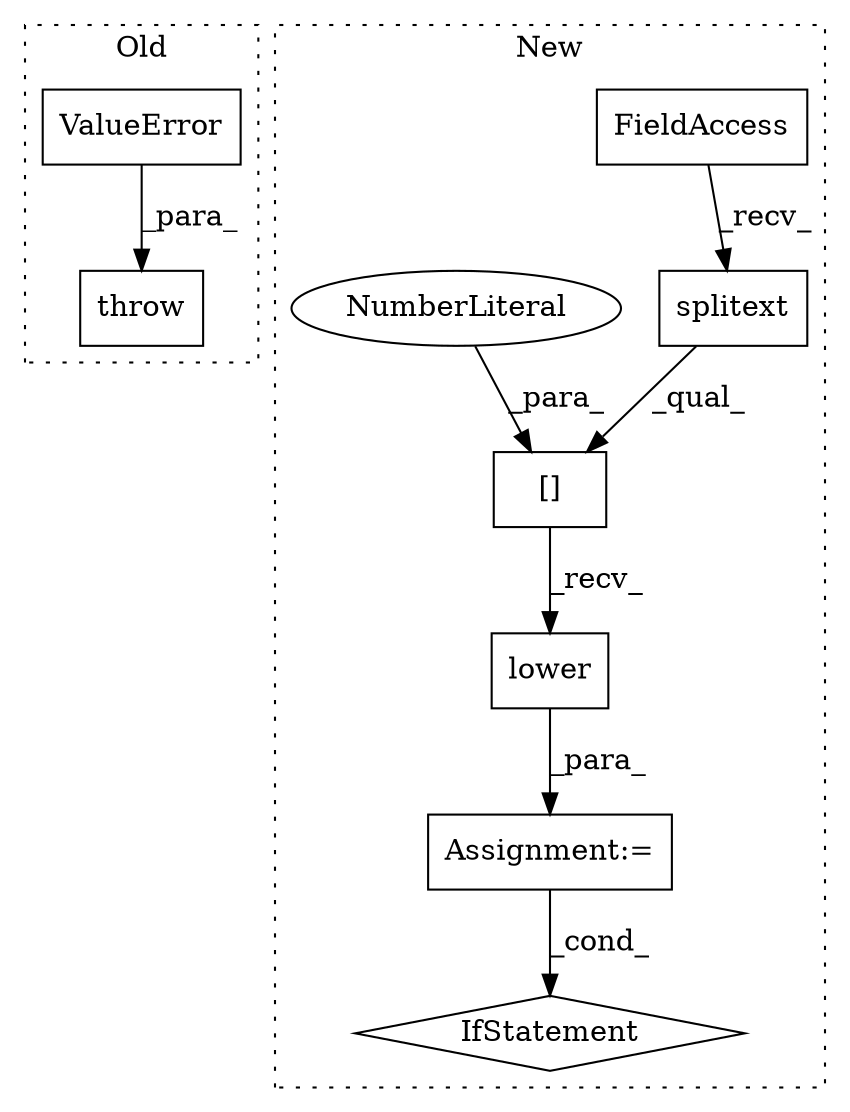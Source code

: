 digraph G {
subgraph cluster0 {
1 [label="ValueError" a="32" s="3632,3739" l="11,1" shape="box"];
7 [label="throw" a="53" s="3626" l="6" shape="box"];
label = "Old";
style="dotted";
}
subgraph cluster1 {
2 [label="splitext" a="32" s="3635,3656" l="9,1" shape="box"];
3 [label="FieldAccess" a="22" s="3627" l="7" shape="box"];
4 [label="IfStatement" a="25" s="4092,4131" l="4,2" shape="diamond"];
5 [label="Assignment:=" a="7" s="3626" l="1" shape="box"];
6 [label="[]" a="2" s="3627,3659" l="31,1" shape="box"];
8 [label="NumberLiteral" a="34" s="3658" l="1" shape="ellipse"];
9 [label="lower" a="32" s="3661" l="7" shape="box"];
label = "New";
style="dotted";
}
1 -> 7 [label="_para_"];
2 -> 6 [label="_qual_"];
3 -> 2 [label="_recv_"];
5 -> 4 [label="_cond_"];
6 -> 9 [label="_recv_"];
8 -> 6 [label="_para_"];
9 -> 5 [label="_para_"];
}